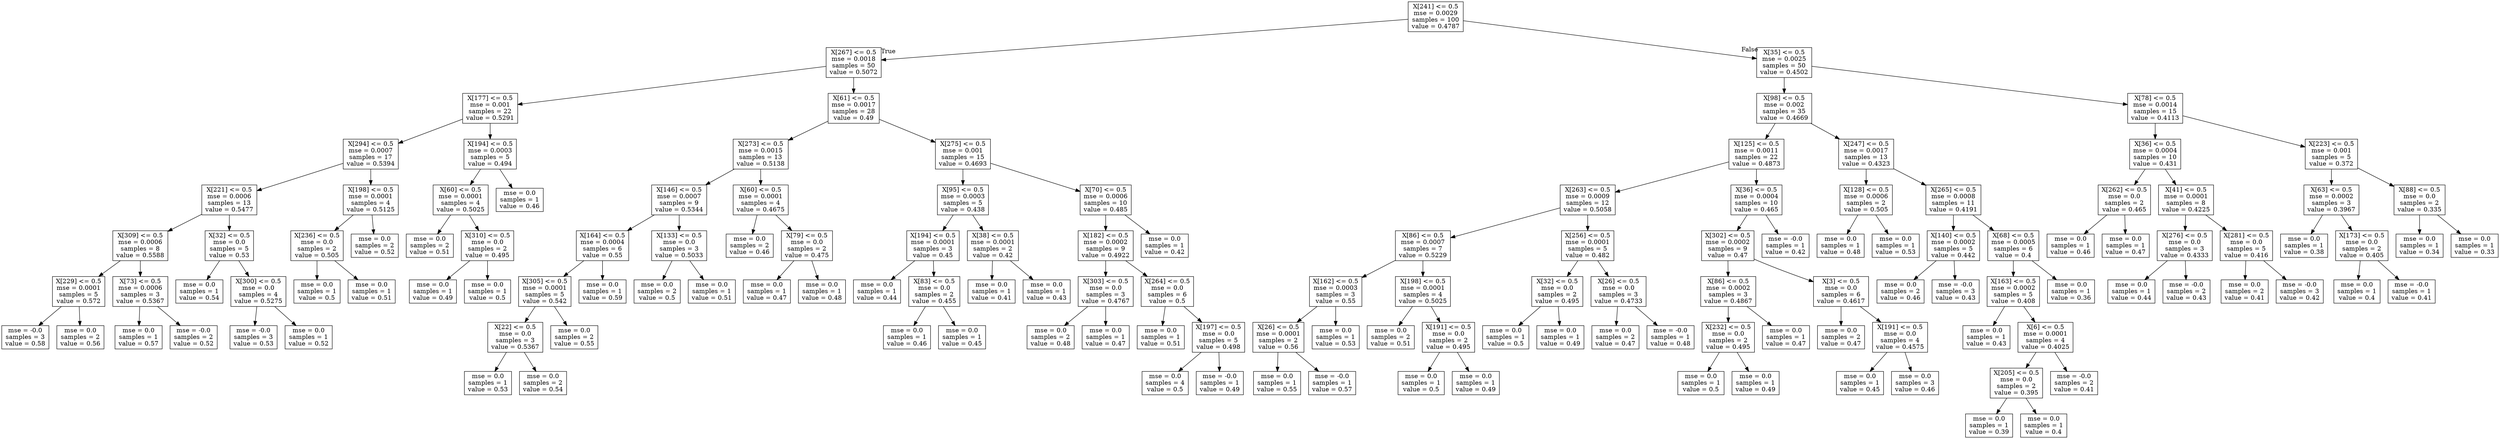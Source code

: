 digraph Tree {
node [shape=box] ;
0 [label="X[241] <= 0.5\nmse = 0.0029\nsamples = 100\nvalue = 0.4787"] ;
1 [label="X[267] <= 0.5\nmse = 0.0018\nsamples = 50\nvalue = 0.5072"] ;
0 -> 1 [labeldistance=2.5, labelangle=45, headlabel="True"] ;
2 [label="X[177] <= 0.5\nmse = 0.001\nsamples = 22\nvalue = 0.5291"] ;
1 -> 2 ;
3 [label="X[294] <= 0.5\nmse = 0.0007\nsamples = 17\nvalue = 0.5394"] ;
2 -> 3 ;
4 [label="X[221] <= 0.5\nmse = 0.0006\nsamples = 13\nvalue = 0.5477"] ;
3 -> 4 ;
5 [label="X[309] <= 0.5\nmse = 0.0006\nsamples = 8\nvalue = 0.5588"] ;
4 -> 5 ;
6 [label="X[229] <= 0.5\nmse = 0.0001\nsamples = 5\nvalue = 0.572"] ;
5 -> 6 ;
7 [label="mse = -0.0\nsamples = 3\nvalue = 0.58"] ;
6 -> 7 ;
8 [label="mse = 0.0\nsamples = 2\nvalue = 0.56"] ;
6 -> 8 ;
9 [label="X[73] <= 0.5\nmse = 0.0006\nsamples = 3\nvalue = 0.5367"] ;
5 -> 9 ;
10 [label="mse = 0.0\nsamples = 1\nvalue = 0.57"] ;
9 -> 10 ;
11 [label="mse = -0.0\nsamples = 2\nvalue = 0.52"] ;
9 -> 11 ;
12 [label="X[32] <= 0.5\nmse = 0.0\nsamples = 5\nvalue = 0.53"] ;
4 -> 12 ;
13 [label="mse = 0.0\nsamples = 1\nvalue = 0.54"] ;
12 -> 13 ;
14 [label="X[300] <= 0.5\nmse = 0.0\nsamples = 4\nvalue = 0.5275"] ;
12 -> 14 ;
15 [label="mse = -0.0\nsamples = 3\nvalue = 0.53"] ;
14 -> 15 ;
16 [label="mse = 0.0\nsamples = 1\nvalue = 0.52"] ;
14 -> 16 ;
17 [label="X[198] <= 0.5\nmse = 0.0001\nsamples = 4\nvalue = 0.5125"] ;
3 -> 17 ;
18 [label="X[236] <= 0.5\nmse = 0.0\nsamples = 2\nvalue = 0.505"] ;
17 -> 18 ;
19 [label="mse = 0.0\nsamples = 1\nvalue = 0.5"] ;
18 -> 19 ;
20 [label="mse = 0.0\nsamples = 1\nvalue = 0.51"] ;
18 -> 20 ;
21 [label="mse = 0.0\nsamples = 2\nvalue = 0.52"] ;
17 -> 21 ;
22 [label="X[194] <= 0.5\nmse = 0.0003\nsamples = 5\nvalue = 0.494"] ;
2 -> 22 ;
23 [label="X[60] <= 0.5\nmse = 0.0001\nsamples = 4\nvalue = 0.5025"] ;
22 -> 23 ;
24 [label="mse = 0.0\nsamples = 2\nvalue = 0.51"] ;
23 -> 24 ;
25 [label="X[310] <= 0.5\nmse = 0.0\nsamples = 2\nvalue = 0.495"] ;
23 -> 25 ;
26 [label="mse = 0.0\nsamples = 1\nvalue = 0.49"] ;
25 -> 26 ;
27 [label="mse = 0.0\nsamples = 1\nvalue = 0.5"] ;
25 -> 27 ;
28 [label="mse = 0.0\nsamples = 1\nvalue = 0.46"] ;
22 -> 28 ;
29 [label="X[61] <= 0.5\nmse = 0.0017\nsamples = 28\nvalue = 0.49"] ;
1 -> 29 ;
30 [label="X[273] <= 0.5\nmse = 0.0015\nsamples = 13\nvalue = 0.5138"] ;
29 -> 30 ;
31 [label="X[146] <= 0.5\nmse = 0.0007\nsamples = 9\nvalue = 0.5344"] ;
30 -> 31 ;
32 [label="X[164] <= 0.5\nmse = 0.0004\nsamples = 6\nvalue = 0.55"] ;
31 -> 32 ;
33 [label="X[305] <= 0.5\nmse = 0.0001\nsamples = 5\nvalue = 0.542"] ;
32 -> 33 ;
34 [label="X[22] <= 0.5\nmse = 0.0\nsamples = 3\nvalue = 0.5367"] ;
33 -> 34 ;
35 [label="mse = 0.0\nsamples = 1\nvalue = 0.53"] ;
34 -> 35 ;
36 [label="mse = 0.0\nsamples = 2\nvalue = 0.54"] ;
34 -> 36 ;
37 [label="mse = 0.0\nsamples = 2\nvalue = 0.55"] ;
33 -> 37 ;
38 [label="mse = 0.0\nsamples = 1\nvalue = 0.59"] ;
32 -> 38 ;
39 [label="X[133] <= 0.5\nmse = 0.0\nsamples = 3\nvalue = 0.5033"] ;
31 -> 39 ;
40 [label="mse = 0.0\nsamples = 2\nvalue = 0.5"] ;
39 -> 40 ;
41 [label="mse = 0.0\nsamples = 1\nvalue = 0.51"] ;
39 -> 41 ;
42 [label="X[60] <= 0.5\nmse = 0.0001\nsamples = 4\nvalue = 0.4675"] ;
30 -> 42 ;
43 [label="mse = 0.0\nsamples = 2\nvalue = 0.46"] ;
42 -> 43 ;
44 [label="X[79] <= 0.5\nmse = 0.0\nsamples = 2\nvalue = 0.475"] ;
42 -> 44 ;
45 [label="mse = 0.0\nsamples = 1\nvalue = 0.47"] ;
44 -> 45 ;
46 [label="mse = 0.0\nsamples = 1\nvalue = 0.48"] ;
44 -> 46 ;
47 [label="X[275] <= 0.5\nmse = 0.001\nsamples = 15\nvalue = 0.4693"] ;
29 -> 47 ;
48 [label="X[95] <= 0.5\nmse = 0.0003\nsamples = 5\nvalue = 0.438"] ;
47 -> 48 ;
49 [label="X[194] <= 0.5\nmse = 0.0001\nsamples = 3\nvalue = 0.45"] ;
48 -> 49 ;
50 [label="mse = 0.0\nsamples = 1\nvalue = 0.44"] ;
49 -> 50 ;
51 [label="X[83] <= 0.5\nmse = 0.0\nsamples = 2\nvalue = 0.455"] ;
49 -> 51 ;
52 [label="mse = 0.0\nsamples = 1\nvalue = 0.46"] ;
51 -> 52 ;
53 [label="mse = 0.0\nsamples = 1\nvalue = 0.45"] ;
51 -> 53 ;
54 [label="X[38] <= 0.5\nmse = 0.0001\nsamples = 2\nvalue = 0.42"] ;
48 -> 54 ;
55 [label="mse = 0.0\nsamples = 1\nvalue = 0.41"] ;
54 -> 55 ;
56 [label="mse = 0.0\nsamples = 1\nvalue = 0.43"] ;
54 -> 56 ;
57 [label="X[70] <= 0.5\nmse = 0.0006\nsamples = 10\nvalue = 0.485"] ;
47 -> 57 ;
58 [label="X[182] <= 0.5\nmse = 0.0002\nsamples = 9\nvalue = 0.4922"] ;
57 -> 58 ;
59 [label="X[303] <= 0.5\nmse = 0.0\nsamples = 3\nvalue = 0.4767"] ;
58 -> 59 ;
60 [label="mse = 0.0\nsamples = 2\nvalue = 0.48"] ;
59 -> 60 ;
61 [label="mse = 0.0\nsamples = 1\nvalue = 0.47"] ;
59 -> 61 ;
62 [label="X[264] <= 0.5\nmse = 0.0\nsamples = 6\nvalue = 0.5"] ;
58 -> 62 ;
63 [label="mse = 0.0\nsamples = 1\nvalue = 0.51"] ;
62 -> 63 ;
64 [label="X[197] <= 0.5\nmse = 0.0\nsamples = 5\nvalue = 0.498"] ;
62 -> 64 ;
65 [label="mse = 0.0\nsamples = 4\nvalue = 0.5"] ;
64 -> 65 ;
66 [label="mse = -0.0\nsamples = 1\nvalue = 0.49"] ;
64 -> 66 ;
67 [label="mse = 0.0\nsamples = 1\nvalue = 0.42"] ;
57 -> 67 ;
68 [label="X[35] <= 0.5\nmse = 0.0025\nsamples = 50\nvalue = 0.4502"] ;
0 -> 68 [labeldistance=2.5, labelangle=-45, headlabel="False"] ;
69 [label="X[98] <= 0.5\nmse = 0.002\nsamples = 35\nvalue = 0.4669"] ;
68 -> 69 ;
70 [label="X[125] <= 0.5\nmse = 0.0011\nsamples = 22\nvalue = 0.4873"] ;
69 -> 70 ;
71 [label="X[263] <= 0.5\nmse = 0.0009\nsamples = 12\nvalue = 0.5058"] ;
70 -> 71 ;
72 [label="X[86] <= 0.5\nmse = 0.0007\nsamples = 7\nvalue = 0.5229"] ;
71 -> 72 ;
73 [label="X[162] <= 0.5\nmse = 0.0003\nsamples = 3\nvalue = 0.55"] ;
72 -> 73 ;
74 [label="X[26] <= 0.5\nmse = 0.0001\nsamples = 2\nvalue = 0.56"] ;
73 -> 74 ;
75 [label="mse = 0.0\nsamples = 1\nvalue = 0.55"] ;
74 -> 75 ;
76 [label="mse = -0.0\nsamples = 1\nvalue = 0.57"] ;
74 -> 76 ;
77 [label="mse = 0.0\nsamples = 1\nvalue = 0.53"] ;
73 -> 77 ;
78 [label="X[198] <= 0.5\nmse = 0.0001\nsamples = 4\nvalue = 0.5025"] ;
72 -> 78 ;
79 [label="mse = 0.0\nsamples = 2\nvalue = 0.51"] ;
78 -> 79 ;
80 [label="X[191] <= 0.5\nmse = 0.0\nsamples = 2\nvalue = 0.495"] ;
78 -> 80 ;
81 [label="mse = 0.0\nsamples = 1\nvalue = 0.5"] ;
80 -> 81 ;
82 [label="mse = 0.0\nsamples = 1\nvalue = 0.49"] ;
80 -> 82 ;
83 [label="X[256] <= 0.5\nmse = 0.0001\nsamples = 5\nvalue = 0.482"] ;
71 -> 83 ;
84 [label="X[32] <= 0.5\nmse = 0.0\nsamples = 2\nvalue = 0.495"] ;
83 -> 84 ;
85 [label="mse = 0.0\nsamples = 1\nvalue = 0.5"] ;
84 -> 85 ;
86 [label="mse = 0.0\nsamples = 1\nvalue = 0.49"] ;
84 -> 86 ;
87 [label="X[26] <= 0.5\nmse = 0.0\nsamples = 3\nvalue = 0.4733"] ;
83 -> 87 ;
88 [label="mse = 0.0\nsamples = 2\nvalue = 0.47"] ;
87 -> 88 ;
89 [label="mse = -0.0\nsamples = 1\nvalue = 0.48"] ;
87 -> 89 ;
90 [label="X[36] <= 0.5\nmse = 0.0004\nsamples = 10\nvalue = 0.465"] ;
70 -> 90 ;
91 [label="X[302] <= 0.5\nmse = 0.0002\nsamples = 9\nvalue = 0.47"] ;
90 -> 91 ;
92 [label="X[86] <= 0.5\nmse = 0.0002\nsamples = 3\nvalue = 0.4867"] ;
91 -> 92 ;
93 [label="X[232] <= 0.5\nmse = 0.0\nsamples = 2\nvalue = 0.495"] ;
92 -> 93 ;
94 [label="mse = 0.0\nsamples = 1\nvalue = 0.5"] ;
93 -> 94 ;
95 [label="mse = 0.0\nsamples = 1\nvalue = 0.49"] ;
93 -> 95 ;
96 [label="mse = 0.0\nsamples = 1\nvalue = 0.47"] ;
92 -> 96 ;
97 [label="X[3] <= 0.5\nmse = 0.0\nsamples = 6\nvalue = 0.4617"] ;
91 -> 97 ;
98 [label="mse = 0.0\nsamples = 2\nvalue = 0.47"] ;
97 -> 98 ;
99 [label="X[191] <= 0.5\nmse = 0.0\nsamples = 4\nvalue = 0.4575"] ;
97 -> 99 ;
100 [label="mse = 0.0\nsamples = 1\nvalue = 0.45"] ;
99 -> 100 ;
101 [label="mse = 0.0\nsamples = 3\nvalue = 0.46"] ;
99 -> 101 ;
102 [label="mse = -0.0\nsamples = 1\nvalue = 0.42"] ;
90 -> 102 ;
103 [label="X[247] <= 0.5\nmse = 0.0017\nsamples = 13\nvalue = 0.4323"] ;
69 -> 103 ;
104 [label="X[128] <= 0.5\nmse = 0.0006\nsamples = 2\nvalue = 0.505"] ;
103 -> 104 ;
105 [label="mse = 0.0\nsamples = 1\nvalue = 0.48"] ;
104 -> 105 ;
106 [label="mse = 0.0\nsamples = 1\nvalue = 0.53"] ;
104 -> 106 ;
107 [label="X[265] <= 0.5\nmse = 0.0008\nsamples = 11\nvalue = 0.4191"] ;
103 -> 107 ;
108 [label="X[140] <= 0.5\nmse = 0.0002\nsamples = 5\nvalue = 0.442"] ;
107 -> 108 ;
109 [label="mse = 0.0\nsamples = 2\nvalue = 0.46"] ;
108 -> 109 ;
110 [label="mse = -0.0\nsamples = 3\nvalue = 0.43"] ;
108 -> 110 ;
111 [label="X[68] <= 0.5\nmse = 0.0005\nsamples = 6\nvalue = 0.4"] ;
107 -> 111 ;
112 [label="X[163] <= 0.5\nmse = 0.0002\nsamples = 5\nvalue = 0.408"] ;
111 -> 112 ;
113 [label="mse = 0.0\nsamples = 1\nvalue = 0.43"] ;
112 -> 113 ;
114 [label="X[6] <= 0.5\nmse = 0.0001\nsamples = 4\nvalue = 0.4025"] ;
112 -> 114 ;
115 [label="X[205] <= 0.5\nmse = 0.0\nsamples = 2\nvalue = 0.395"] ;
114 -> 115 ;
116 [label="mse = 0.0\nsamples = 1\nvalue = 0.39"] ;
115 -> 116 ;
117 [label="mse = 0.0\nsamples = 1\nvalue = 0.4"] ;
115 -> 117 ;
118 [label="mse = -0.0\nsamples = 2\nvalue = 0.41"] ;
114 -> 118 ;
119 [label="mse = 0.0\nsamples = 1\nvalue = 0.36"] ;
111 -> 119 ;
120 [label="X[78] <= 0.5\nmse = 0.0014\nsamples = 15\nvalue = 0.4113"] ;
68 -> 120 ;
121 [label="X[36] <= 0.5\nmse = 0.0004\nsamples = 10\nvalue = 0.431"] ;
120 -> 121 ;
122 [label="X[262] <= 0.5\nmse = 0.0\nsamples = 2\nvalue = 0.465"] ;
121 -> 122 ;
123 [label="mse = 0.0\nsamples = 1\nvalue = 0.46"] ;
122 -> 123 ;
124 [label="mse = 0.0\nsamples = 1\nvalue = 0.47"] ;
122 -> 124 ;
125 [label="X[41] <= 0.5\nmse = 0.0001\nsamples = 8\nvalue = 0.4225"] ;
121 -> 125 ;
126 [label="X[276] <= 0.5\nmse = 0.0\nsamples = 3\nvalue = 0.4333"] ;
125 -> 126 ;
127 [label="mse = 0.0\nsamples = 1\nvalue = 0.44"] ;
126 -> 127 ;
128 [label="mse = -0.0\nsamples = 2\nvalue = 0.43"] ;
126 -> 128 ;
129 [label="X[281] <= 0.5\nmse = 0.0\nsamples = 5\nvalue = 0.416"] ;
125 -> 129 ;
130 [label="mse = 0.0\nsamples = 2\nvalue = 0.41"] ;
129 -> 130 ;
131 [label="mse = -0.0\nsamples = 3\nvalue = 0.42"] ;
129 -> 131 ;
132 [label="X[223] <= 0.5\nmse = 0.001\nsamples = 5\nvalue = 0.372"] ;
120 -> 132 ;
133 [label="X[63] <= 0.5\nmse = 0.0002\nsamples = 3\nvalue = 0.3967"] ;
132 -> 133 ;
134 [label="mse = 0.0\nsamples = 1\nvalue = 0.38"] ;
133 -> 134 ;
135 [label="X[173] <= 0.5\nmse = 0.0\nsamples = 2\nvalue = 0.405"] ;
133 -> 135 ;
136 [label="mse = 0.0\nsamples = 1\nvalue = 0.4"] ;
135 -> 136 ;
137 [label="mse = -0.0\nsamples = 1\nvalue = 0.41"] ;
135 -> 137 ;
138 [label="X[88] <= 0.5\nmse = 0.0\nsamples = 2\nvalue = 0.335"] ;
132 -> 138 ;
139 [label="mse = 0.0\nsamples = 1\nvalue = 0.34"] ;
138 -> 139 ;
140 [label="mse = 0.0\nsamples = 1\nvalue = 0.33"] ;
138 -> 140 ;
}